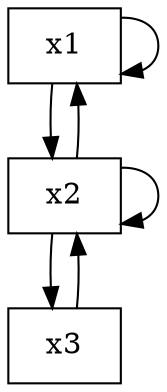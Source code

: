 digraph test {
node1 -> node1;
node1 -> node2;
node1 [label="x1", shape="box"];
node2 -> node1;
node2 -> node2;
node2 -> node3;
node2 [label="x2", shape="box"];
node3 -> node2;
node3 [label="x3", shape="box"];
}
